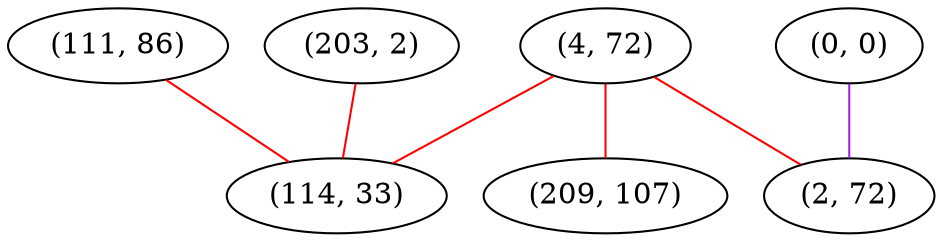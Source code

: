 graph "" {
"(111, 86)";
"(0, 0)";
"(4, 72)";
"(2, 72)";
"(203, 2)";
"(209, 107)";
"(114, 33)";
"(111, 86)" -- "(114, 33)"  [color=red, key=0, weight=1];
"(0, 0)" -- "(2, 72)"  [color=purple, key=0, weight=4];
"(4, 72)" -- "(2, 72)"  [color=red, key=0, weight=1];
"(4, 72)" -- "(209, 107)"  [color=red, key=0, weight=1];
"(4, 72)" -- "(114, 33)"  [color=red, key=0, weight=1];
"(203, 2)" -- "(114, 33)"  [color=red, key=0, weight=1];
}
